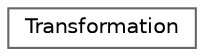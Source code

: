 digraph "Graphical Class Hierarchy"
{
 // LATEX_PDF_SIZE
  bgcolor="transparent";
  edge [fontname=Helvetica,fontsize=10,labelfontname=Helvetica,labelfontsize=10];
  node [fontname=Helvetica,fontsize=10,shape=box,height=0.2,width=0.9];
  rankdir="LR";
  Node0 [label="Transformation",height=0.2,width=0.4,color="grey40", fillcolor="white", style="filled",URL="$class_transformation.html",tooltip="Class to save and do homography."];
}

